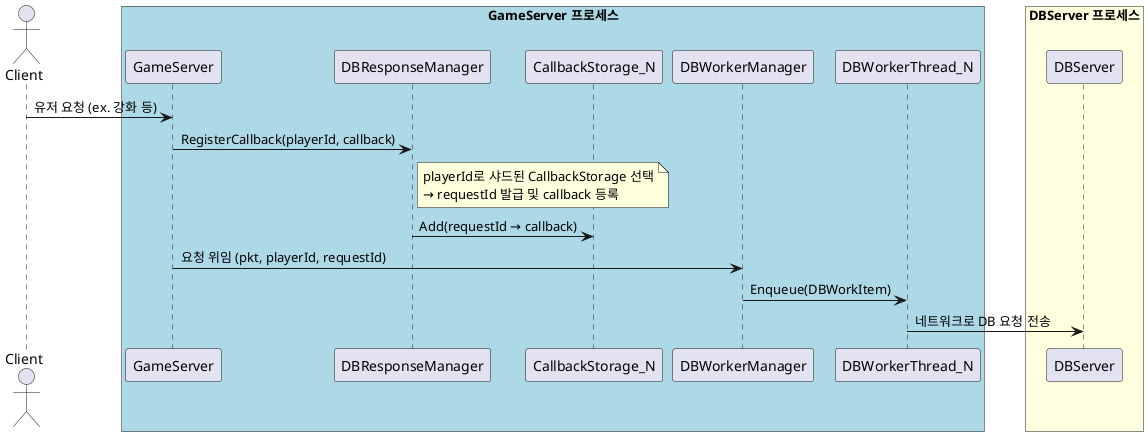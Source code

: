 @startuml
actor Client

box "GameServer 프로세스" #LightBlue
participant GameServer
participant DBResponseManager
participant CallbackStorage_N
participant DBWorkerManager
participant DBWorkerThread_N
end box

box "DBServer 프로세스" #LightYellow
participant DBServer
end box

Client -> GameServer : 유저 요청 (ex. 강화 등)

GameServer -> DBResponseManager : RegisterCallback(playerId, callback)

note right of DBResponseManager
playerId로 샤드된 CallbackStorage 선택
→ requestId 발급 및 callback 등록
end note
DBResponseManager -> CallbackStorage_N : Add(requestId → callback)

GameServer -> DBWorkerManager : 요청 위임 (pkt, playerId, requestId)

DBWorkerManager -> DBWorkerThread_N : Enqueue(DBWorkItem)

DBWorkerThread_N -> DBServer : 네트워크로 DB 요청 전송
@enduml
